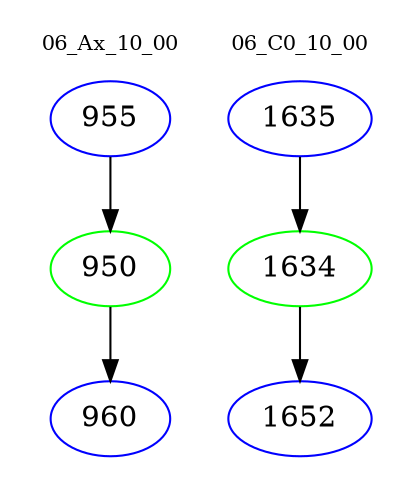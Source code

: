 digraph{
subgraph cluster_0 {
color = white
label = "06_Ax_10_00";
fontsize=10;
T0_955 [label="955", color="blue"]
T0_955 -> T0_950 [color="black"]
T0_950 [label="950", color="green"]
T0_950 -> T0_960 [color="black"]
T0_960 [label="960", color="blue"]
}
subgraph cluster_1 {
color = white
label = "06_C0_10_00";
fontsize=10;
T1_1635 [label="1635", color="blue"]
T1_1635 -> T1_1634 [color="black"]
T1_1634 [label="1634", color="green"]
T1_1634 -> T1_1652 [color="black"]
T1_1652 [label="1652", color="blue"]
}
}
